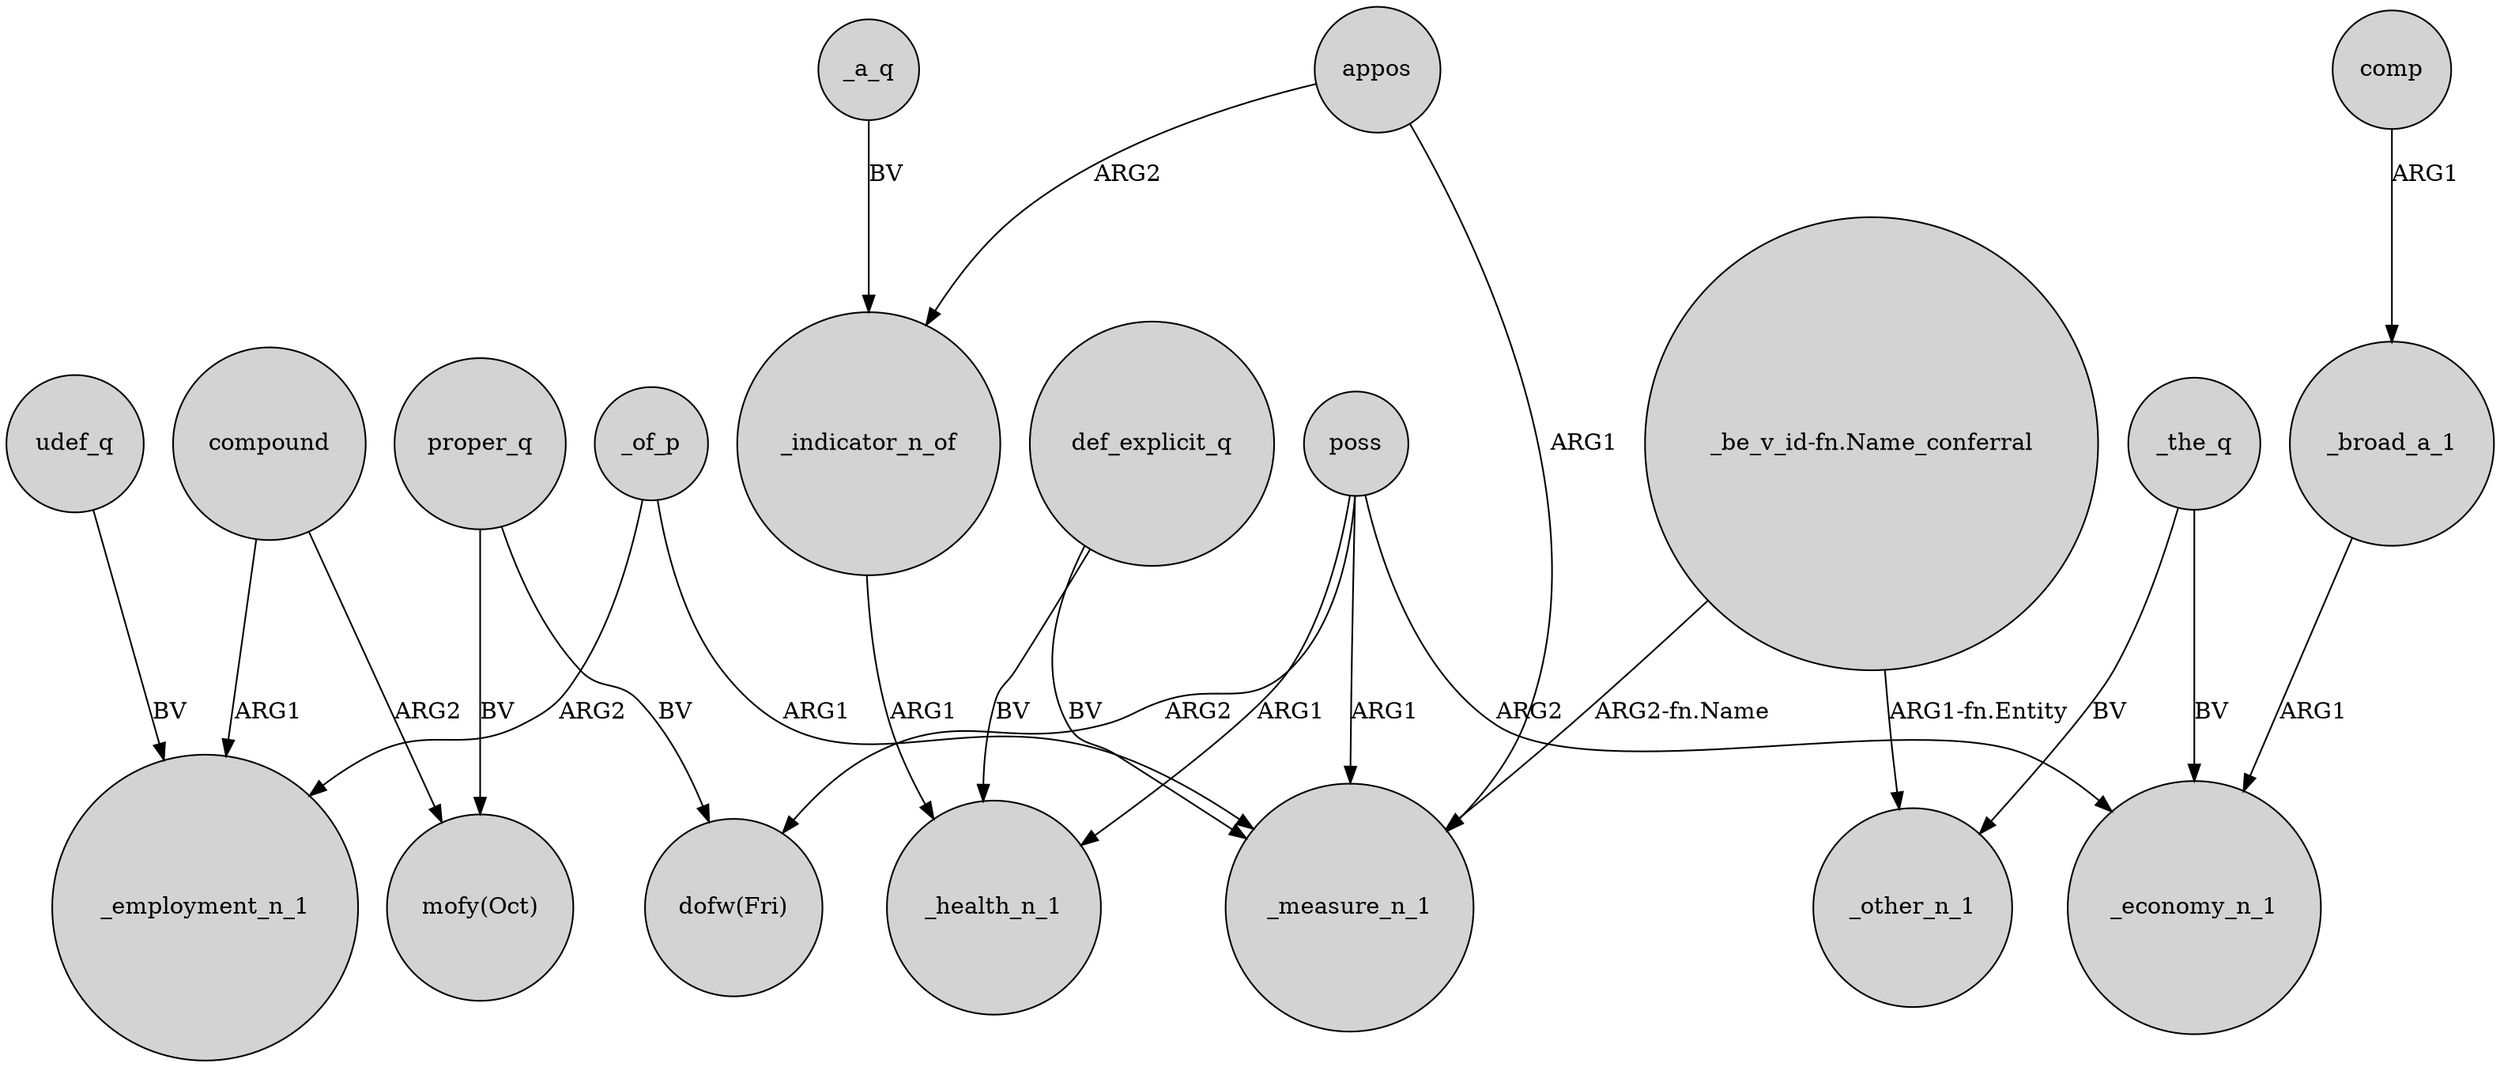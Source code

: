 digraph {
	node [shape=circle style=filled]
	_indicator_n_of -> _health_n_1 [label=ARG1]
	proper_q -> "dofw(Fri)" [label=BV]
	udef_q -> _employment_n_1 [label=BV]
	_a_q -> _indicator_n_of [label=BV]
	def_explicit_q -> _health_n_1 [label=BV]
	poss -> "dofw(Fri)" [label=ARG2]
	poss -> _economy_n_1 [label=ARG2]
	def_explicit_q -> _measure_n_1 [label=BV]
	_the_q -> _other_n_1 [label=BV]
	_broad_a_1 -> _economy_n_1 [label=ARG1]
	appos -> _indicator_n_of [label=ARG2]
	_of_p -> _employment_n_1 [label=ARG2]
	appos -> _measure_n_1 [label=ARG1]
	poss -> _health_n_1 [label=ARG1]
	proper_q -> "mofy(Oct)" [label=BV]
	"_be_v_id-fn.Name_conferral" -> _other_n_1 [label="ARG1-fn.Entity"]
	comp -> _broad_a_1 [label=ARG1]
	poss -> _measure_n_1 [label=ARG1]
	compound -> _employment_n_1 [label=ARG1]
	compound -> "mofy(Oct)" [label=ARG2]
	_of_p -> _measure_n_1 [label=ARG1]
	_the_q -> _economy_n_1 [label=BV]
	"_be_v_id-fn.Name_conferral" -> _measure_n_1 [label="ARG2-fn.Name"]
}
